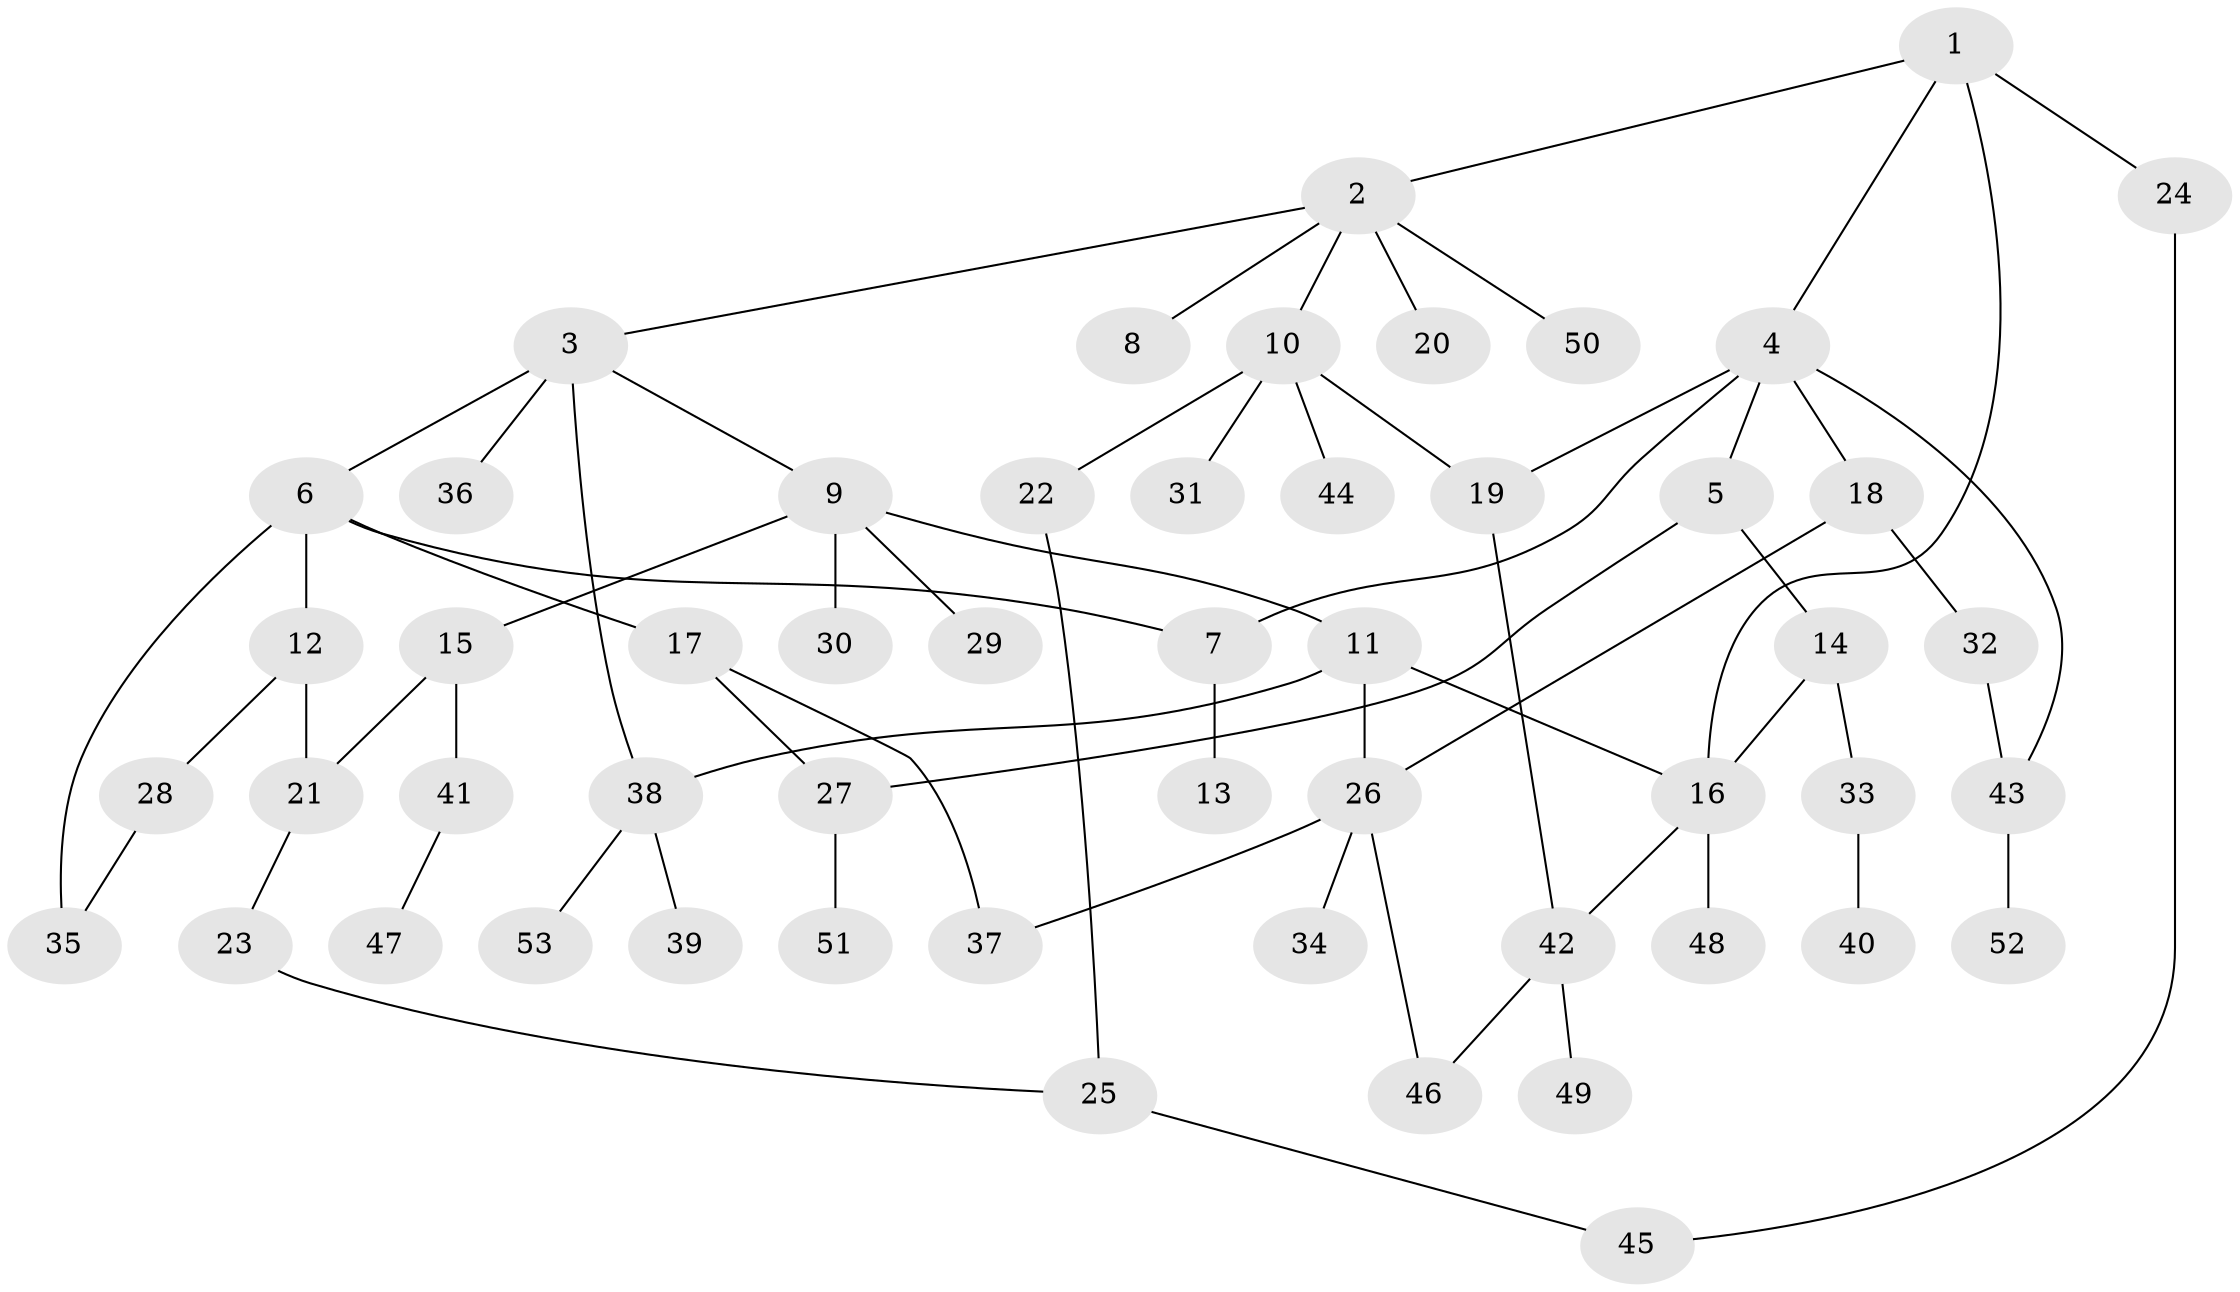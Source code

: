 // Generated by graph-tools (version 1.1) at 2025/13/03/09/25 04:13:30]
// undirected, 53 vertices, 67 edges
graph export_dot {
graph [start="1"]
  node [color=gray90,style=filled];
  1;
  2;
  3;
  4;
  5;
  6;
  7;
  8;
  9;
  10;
  11;
  12;
  13;
  14;
  15;
  16;
  17;
  18;
  19;
  20;
  21;
  22;
  23;
  24;
  25;
  26;
  27;
  28;
  29;
  30;
  31;
  32;
  33;
  34;
  35;
  36;
  37;
  38;
  39;
  40;
  41;
  42;
  43;
  44;
  45;
  46;
  47;
  48;
  49;
  50;
  51;
  52;
  53;
  1 -- 2;
  1 -- 4;
  1 -- 16;
  1 -- 24;
  2 -- 3;
  2 -- 8;
  2 -- 10;
  2 -- 20;
  2 -- 50;
  3 -- 6;
  3 -- 9;
  3 -- 36;
  3 -- 38;
  4 -- 5;
  4 -- 7;
  4 -- 18;
  4 -- 43;
  4 -- 19;
  5 -- 14;
  5 -- 27;
  6 -- 12;
  6 -- 17;
  6 -- 7;
  6 -- 35;
  7 -- 13;
  9 -- 11;
  9 -- 15;
  9 -- 29;
  9 -- 30;
  10 -- 19;
  10 -- 22;
  10 -- 31;
  10 -- 44;
  11 -- 38;
  11 -- 26;
  11 -- 16;
  12 -- 21;
  12 -- 28;
  14 -- 33;
  14 -- 16;
  15 -- 41;
  15 -- 21;
  16 -- 48;
  16 -- 42;
  17 -- 37;
  17 -- 27;
  18 -- 26;
  18 -- 32;
  19 -- 42;
  21 -- 23;
  22 -- 25;
  23 -- 25;
  24 -- 45;
  25 -- 45;
  26 -- 34;
  26 -- 37;
  26 -- 46;
  27 -- 51;
  28 -- 35;
  32 -- 43;
  33 -- 40;
  38 -- 39;
  38 -- 53;
  41 -- 47;
  42 -- 49;
  42 -- 46;
  43 -- 52;
}
